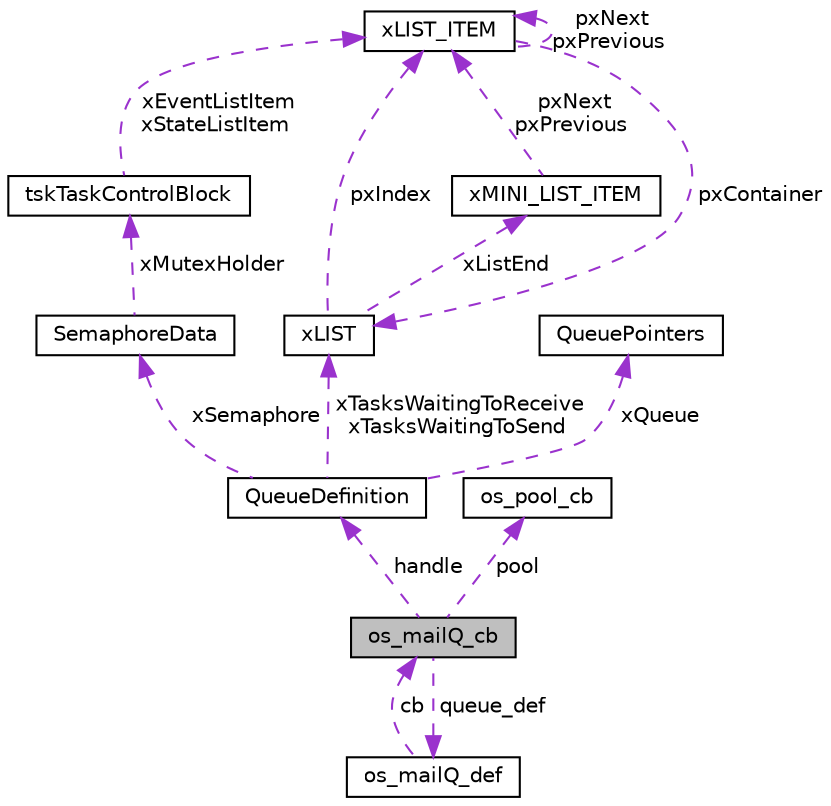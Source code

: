 digraph "os_mailQ_cb"
{
 // LATEX_PDF_SIZE
  edge [fontname="Helvetica",fontsize="10",labelfontname="Helvetica",labelfontsize="10"];
  node [fontname="Helvetica",fontsize="10",shape=record];
  Node1 [label="os_mailQ_cb",height=0.2,width=0.4,color="black", fillcolor="grey75", style="filled", fontcolor="black",tooltip=" "];
  Node2 -> Node1 [dir="back",color="darkorchid3",fontsize="10",style="dashed",label=" handle" ,fontname="Helvetica"];
  Node2 [label="QueueDefinition",height=0.2,width=0.4,color="black", fillcolor="white", style="filled",URL="$struct_queue_definition.html",tooltip=" "];
  Node3 -> Node2 [dir="back",color="darkorchid3",fontsize="10",style="dashed",label=" xSemaphore" ,fontname="Helvetica"];
  Node3 [label="SemaphoreData",height=0.2,width=0.4,color="black", fillcolor="white", style="filled",URL="$struct_semaphore_data.html",tooltip=" "];
  Node4 -> Node3 [dir="back",color="darkorchid3",fontsize="10",style="dashed",label=" xMutexHolder" ,fontname="Helvetica"];
  Node4 [label="tskTaskControlBlock",height=0.2,width=0.4,color="black", fillcolor="white", style="filled",URL="$structtsk_task_control_block.html",tooltip=" "];
  Node5 -> Node4 [dir="back",color="darkorchid3",fontsize="10",style="dashed",label=" xEventListItem\nxStateListItem" ,fontname="Helvetica"];
  Node5 [label="xLIST_ITEM",height=0.2,width=0.4,color="black", fillcolor="white", style="filled",URL="$structx_l_i_s_t___i_t_e_m.html",tooltip=" "];
  Node5 -> Node5 [dir="back",color="darkorchid3",fontsize="10",style="dashed",label=" pxNext\npxPrevious" ,fontname="Helvetica"];
  Node6 -> Node5 [dir="back",color="darkorchid3",fontsize="10",style="dashed",label=" pxContainer" ,fontname="Helvetica"];
  Node6 [label="xLIST",height=0.2,width=0.4,color="black", fillcolor="white", style="filled",URL="$structx_l_i_s_t.html",tooltip=" "];
  Node7 -> Node6 [dir="back",color="darkorchid3",fontsize="10",style="dashed",label=" xListEnd" ,fontname="Helvetica"];
  Node7 [label="xMINI_LIST_ITEM",height=0.2,width=0.4,color="black", fillcolor="white", style="filled",URL="$structx_m_i_n_i___l_i_s_t___i_t_e_m.html",tooltip=" "];
  Node5 -> Node7 [dir="back",color="darkorchid3",fontsize="10",style="dashed",label=" pxNext\npxPrevious" ,fontname="Helvetica"];
  Node5 -> Node6 [dir="back",color="darkorchid3",fontsize="10",style="dashed",label=" pxIndex" ,fontname="Helvetica"];
  Node8 -> Node2 [dir="back",color="darkorchid3",fontsize="10",style="dashed",label=" xQueue" ,fontname="Helvetica"];
  Node8 [label="QueuePointers",height=0.2,width=0.4,color="black", fillcolor="white", style="filled",URL="$struct_queue_pointers.html",tooltip=" "];
  Node6 -> Node2 [dir="back",color="darkorchid3",fontsize="10",style="dashed",label=" xTasksWaitingToReceive\nxTasksWaitingToSend" ,fontname="Helvetica"];
  Node9 -> Node1 [dir="back",color="darkorchid3",fontsize="10",style="dashed",label=" queue_def" ,fontname="Helvetica"];
  Node9 [label="os_mailQ_def",height=0.2,width=0.4,color="black", fillcolor="white", style="filled",URL="$structos__mail_q__def.html",tooltip=" "];
  Node1 -> Node9 [dir="back",color="darkorchid3",fontsize="10",style="dashed",label=" cb" ,fontname="Helvetica"];
  Node10 -> Node1 [dir="back",color="darkorchid3",fontsize="10",style="dashed",label=" pool" ,fontname="Helvetica"];
  Node10 [label="os_pool_cb",height=0.2,width=0.4,color="black", fillcolor="white", style="filled",URL="$structos__pool__cb.html",tooltip=" "];
}
